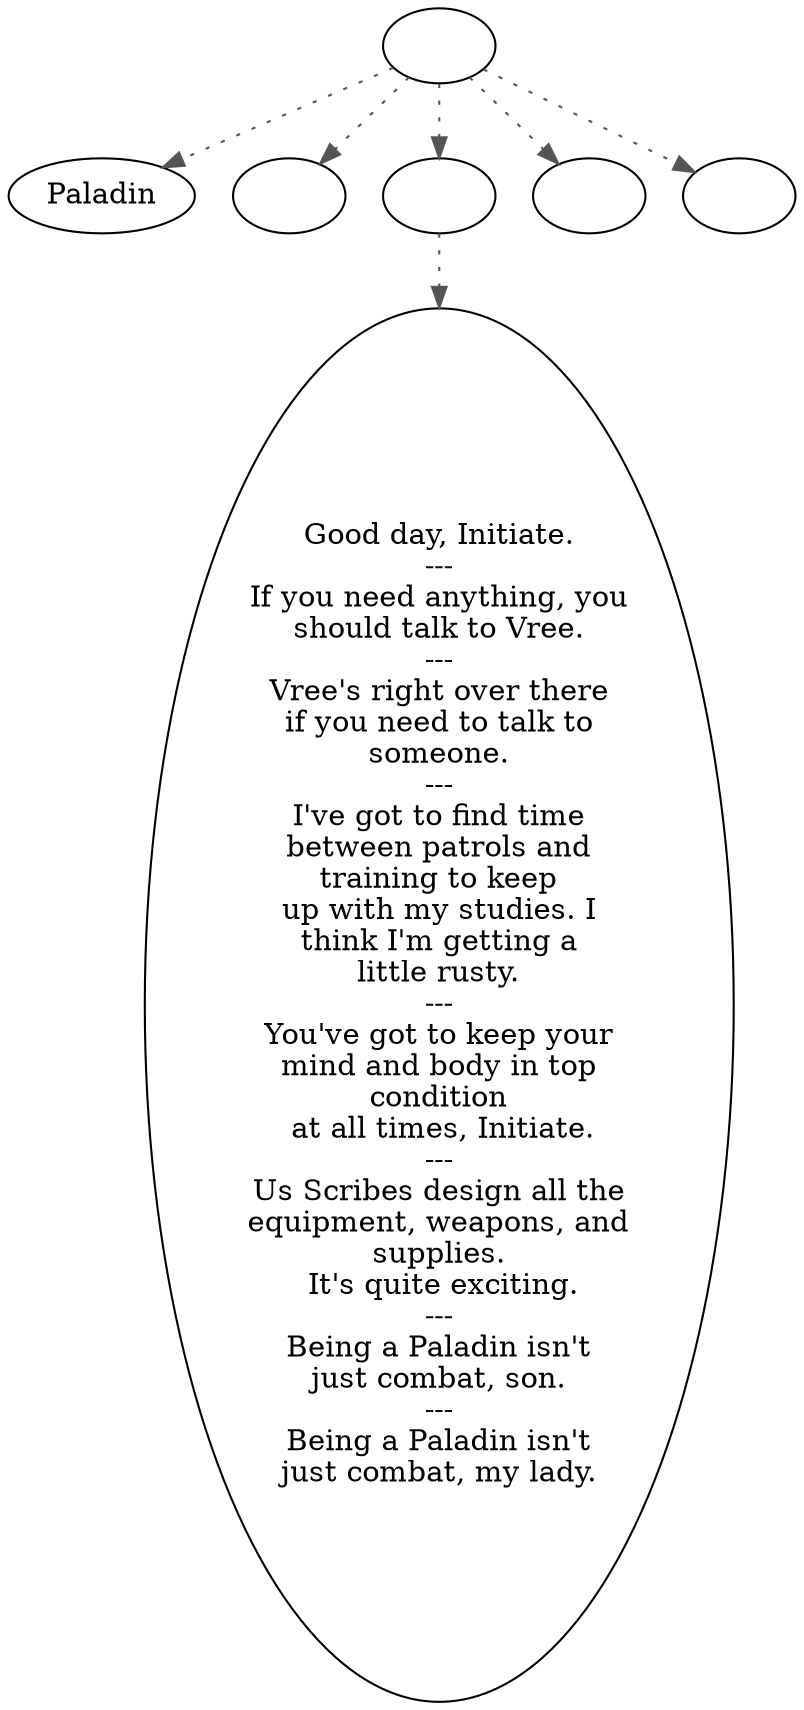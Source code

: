 digraph PALADINC {
  "start" [style=filled       fillcolor="#FFFFFF"       color="#000000"]
  "start" -> "look_at_p_proc" [style=dotted color="#555555"]
  "start" -> "pickup_p_proc" [style=dotted color="#555555"]
  "start" -> "talk_p_proc" [style=dotted color="#555555"]
  "start" -> "critter_p_proc" [style=dotted color="#555555"]
  "start" -> "destroy_p_proc" [style=dotted color="#555555"]
  "start" [label=""]
  "PaladinCRandom" [style=filled       fillcolor="#FFFFFF"       color="#000000"]
  "PaladinCRandom" [label="Good day, Initiate.\n---\nIf you need anything, you\nshould talk to Vree.\n---\nVree's right over there\nif you need to talk to\nsomeone.\n---\nI've got to find time\nbetween patrols and\ntraining to keep\nup with my studies. I\nthink I'm getting a\nlittle rusty.\n---\nYou've got to keep your\nmind and body in top\ncondition\n at all times, Initiate.\n---\nUs Scribes design all the\nequipment, weapons, and\nsupplies.\n It's quite exciting.\n---\nBeing a Paladin isn't\njust combat, son.\n---\nBeing a Paladin isn't\njust combat, my lady."]
  "critter_p_proc" [style=filled       fillcolor="#FFFFFF"       color="#000000"]
  "critter_p_proc" [label=""]
  "pickup_p_proc" [style=filled       fillcolor="#FFFFFF"       color="#000000"]
  "pickup_p_proc" [label=""]
  "talk_p_proc" [style=filled       fillcolor="#FFFFFF"       color="#000000"]
  "talk_p_proc" -> "PaladinCRandom" [style=dotted color="#555555"]
  "talk_p_proc" [label=""]
  "destroy_p_proc" [style=filled       fillcolor="#FFFFFF"       color="#000000"]
  "destroy_p_proc" [label=""]
  "look_at_p_proc" [style=filled       fillcolor="#FFFFFF"       color="#000000"]
  "look_at_p_proc" [label="Paladin"]
}